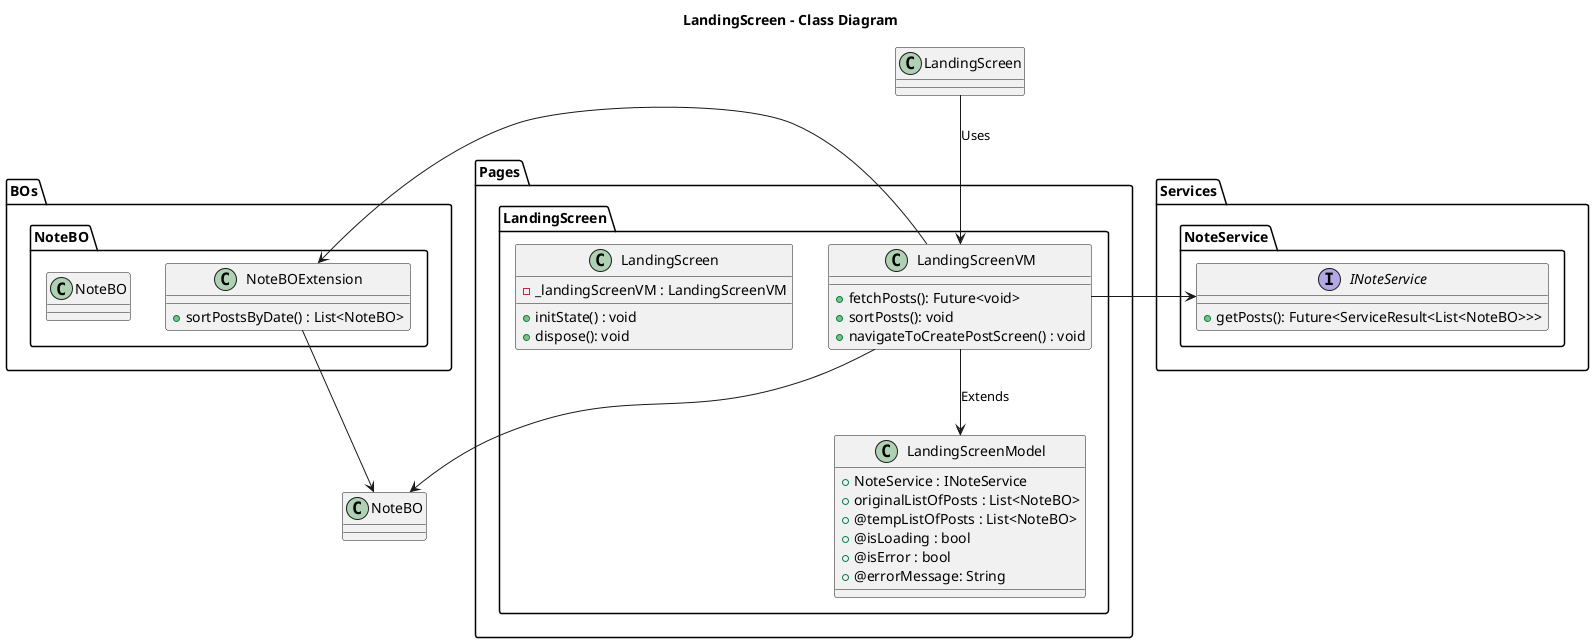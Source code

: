 @startuml LandingScreen - Class

title **LandingScreen - Class Diagram**

package Pages{
    package LandingScreen{
        class LandingScreenModel{
            + NoteService : INoteService
            + originalListOfPosts : List<NoteBO>
            + @tempListOfPosts : List<NoteBO>
            + @isLoading : bool
            + @isError : bool
            + @errorMessage: String
        }
        class LandingScreenVM{
            + fetchPosts(): Future<void>
            + sortPosts(): void
            + navigateToCreatePostScreen() : void
        }
        class LandingScreen{
            - _landingScreenVM : LandingScreenVM
            + initState() : void
            + dispose(): void
        }
    }
}

package BOs{
    package NoteBO{
        class NoteBO{
        }
        class NoteBOExtension{
            + sortPostsByDate() : List<NoteBO>
        }
    }
}

package Services{
    package NoteService{
        interface INoteService{
            + getPosts(): Future<ServiceResult<List<NoteBO>>>
        }
    }
}

LandingScreenVM --> LandingScreenModel : Extends
LandingScreen --> LandingScreenVM: Uses
LandingScreenVM --> NoteBO
NoteBOExtension --> NoteBO
LandingScreenVM -> NoteBOExtension
LandingScreenVM -> INoteService
@enduml